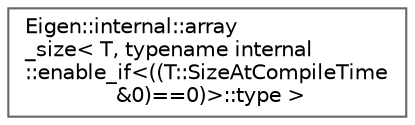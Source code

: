 digraph "Graphical Class Hierarchy"
{
 // LATEX_PDF_SIZE
  bgcolor="transparent";
  edge [fontname=Helvetica,fontsize=10,labelfontname=Helvetica,labelfontsize=10];
  node [fontname=Helvetica,fontsize=10,shape=box,height=0.2,width=0.4];
  rankdir="LR";
  Node0 [id="Node000000",label="Eigen::internal::array\l_size\< T, typename internal\l::enable_if\<((T::SizeAtCompileTime\l &0)==0)\>::type \>",height=0.2,width=0.4,color="grey40", fillcolor="white", style="filled",URL="$structEigen_1_1internal_1_1array__size_3_01T_00_01typename_01internal_1_1enable__if_3_07_07T_1_11308795262b65857338312fc623c1363.html",tooltip=" "];
}
